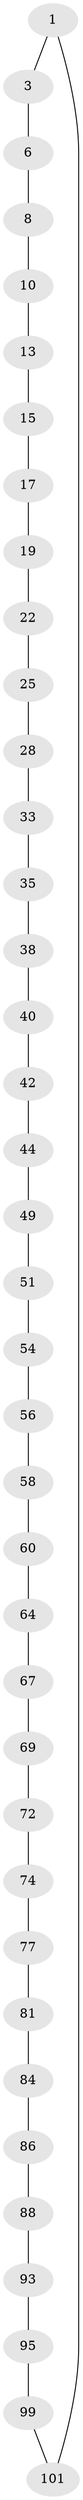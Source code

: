 // original degree distribution, {2: 1.0}
// Generated by graph-tools (version 1.1) at 2025/20/03/04/25 18:20:27]
// undirected, 38 vertices, 38 edges
graph export_dot {
graph [start="1"]
  node [color=gray90,style=filled];
  1 [super="+2+105"];
  3 [super="+4"];
  6 [super="+7"];
  8 [super="+9"];
  10 [super="+11"];
  13 [super="+14"];
  15 [super="+16"];
  17 [super="+18"];
  19 [super="+20"];
  22 [super="+23"];
  25 [super="+26"];
  28 [super="+29"];
  33 [super="+34"];
  35 [super="+36"];
  38 [super="+39"];
  40 [super="+41"];
  42 [super="+43"];
  44 [super="+45"];
  49 [super="+50"];
  51 [super="+52"];
  54 [super="+55"];
  56 [super="+57"];
  58 [super="+59"];
  60 [super="+61"];
  64 [super="+65"];
  67 [super="+68"];
  69 [super="+70"];
  72 [super="+73"];
  74 [super="+75"];
  77 [super="+78"];
  81 [super="+82"];
  84 [super="+85"];
  86 [super="+87"];
  88 [super="+89"];
  93 [super="+94"];
  95 [super="+96"];
  99 [super="+100"];
  101 [super="+102"];
  1 -- 3;
  1 -- 101;
  3 -- 6;
  6 -- 8;
  8 -- 10;
  10 -- 13;
  13 -- 15;
  15 -- 17;
  17 -- 19;
  19 -- 22;
  22 -- 25;
  25 -- 28;
  28 -- 33;
  33 -- 35;
  35 -- 38;
  38 -- 40;
  40 -- 42;
  42 -- 44;
  44 -- 49;
  49 -- 51;
  51 -- 54;
  54 -- 56;
  56 -- 58;
  58 -- 60;
  60 -- 64;
  64 -- 67;
  67 -- 69;
  69 -- 72;
  72 -- 74;
  74 -- 77;
  77 -- 81;
  81 -- 84;
  84 -- 86;
  86 -- 88;
  88 -- 93;
  93 -- 95;
  95 -- 99;
  99 -- 101;
}
